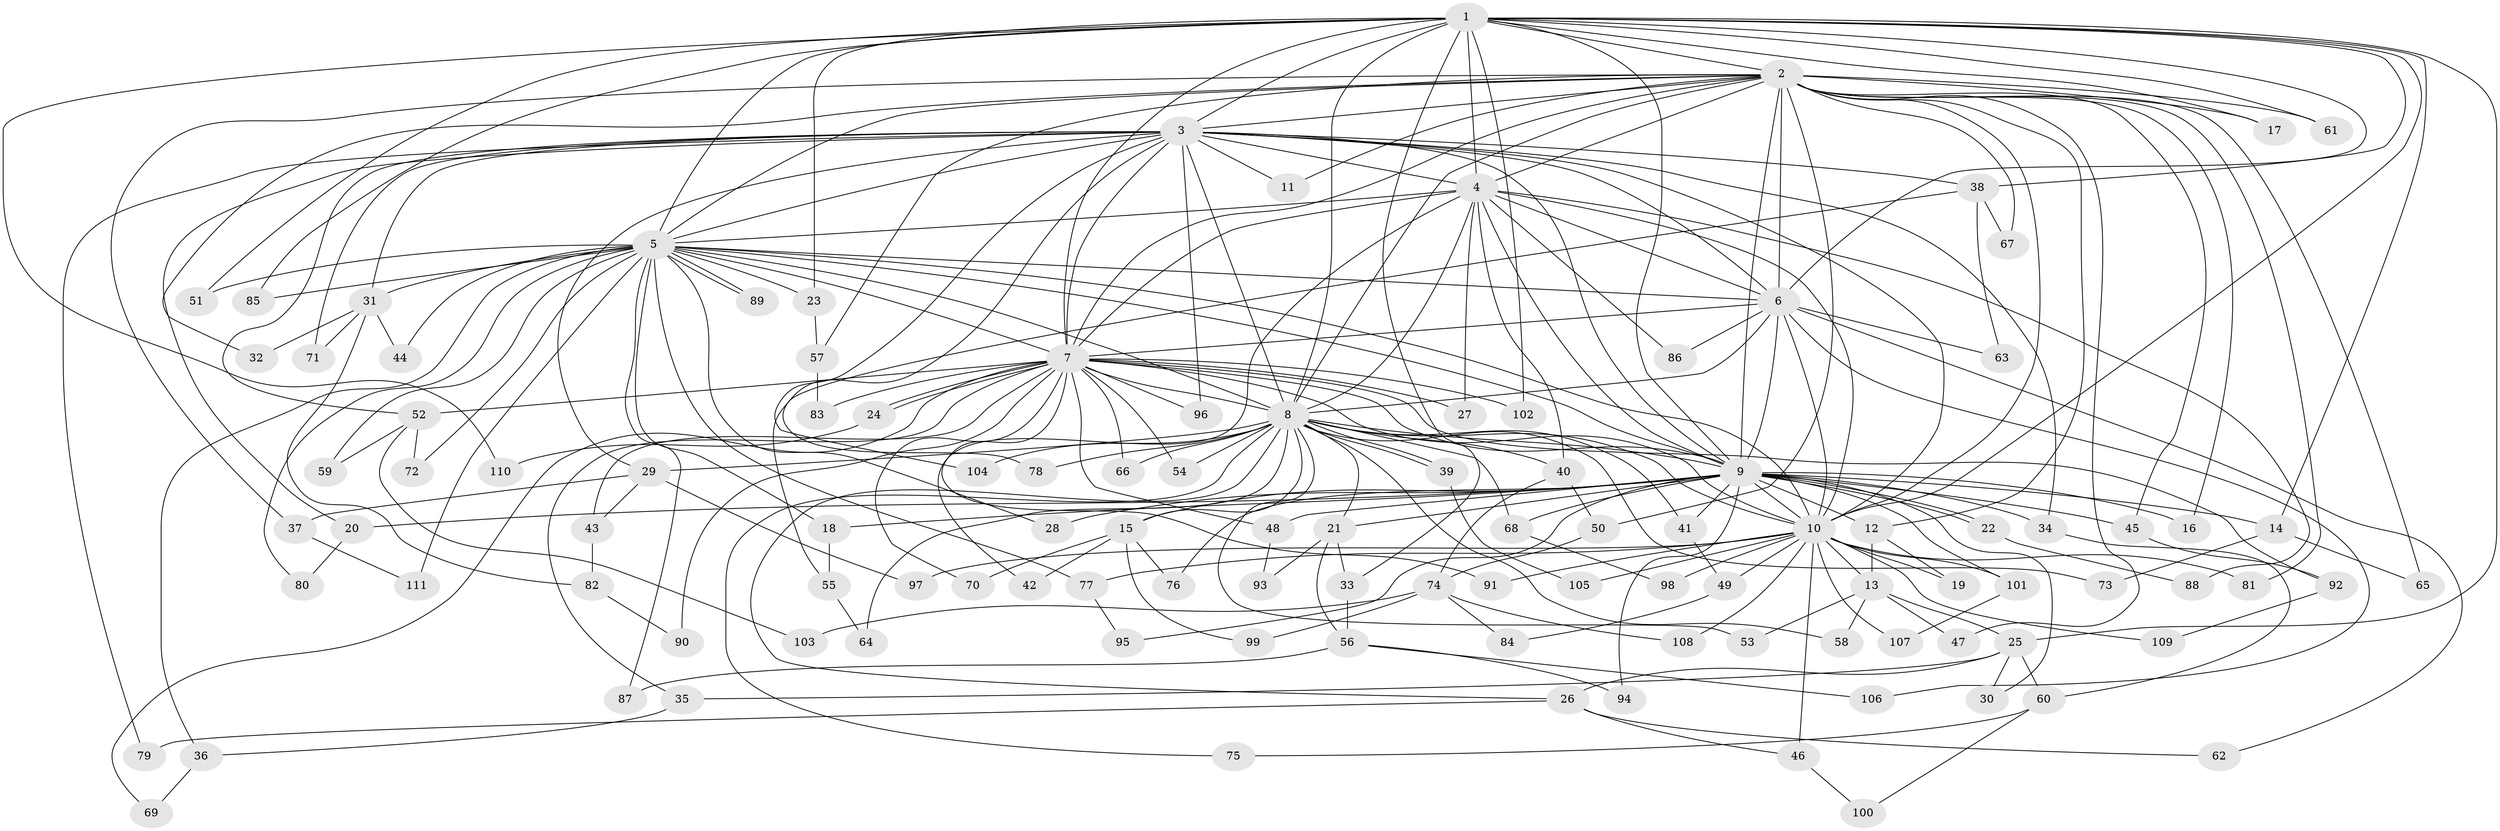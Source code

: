 // Generated by graph-tools (version 1.1) at 2025/35/03/09/25 02:35:06]
// undirected, 111 vertices, 247 edges
graph export_dot {
graph [start="1"]
  node [color=gray90,style=filled];
  1;
  2;
  3;
  4;
  5;
  6;
  7;
  8;
  9;
  10;
  11;
  12;
  13;
  14;
  15;
  16;
  17;
  18;
  19;
  20;
  21;
  22;
  23;
  24;
  25;
  26;
  27;
  28;
  29;
  30;
  31;
  32;
  33;
  34;
  35;
  36;
  37;
  38;
  39;
  40;
  41;
  42;
  43;
  44;
  45;
  46;
  47;
  48;
  49;
  50;
  51;
  52;
  53;
  54;
  55;
  56;
  57;
  58;
  59;
  60;
  61;
  62;
  63;
  64;
  65;
  66;
  67;
  68;
  69;
  70;
  71;
  72;
  73;
  74;
  75;
  76;
  77;
  78;
  79;
  80;
  81;
  82;
  83;
  84;
  85;
  86;
  87;
  88;
  89;
  90;
  91;
  92;
  93;
  94;
  95;
  96;
  97;
  98;
  99;
  100;
  101;
  102;
  103;
  104;
  105;
  106;
  107;
  108;
  109;
  110;
  111;
  1 -- 2;
  1 -- 3;
  1 -- 4;
  1 -- 5;
  1 -- 6;
  1 -- 7;
  1 -- 8;
  1 -- 9;
  1 -- 10;
  1 -- 14;
  1 -- 17;
  1 -- 23;
  1 -- 25;
  1 -- 33;
  1 -- 38;
  1 -- 51;
  1 -- 61;
  1 -- 85;
  1 -- 102;
  1 -- 110;
  2 -- 3;
  2 -- 4;
  2 -- 5;
  2 -- 6;
  2 -- 7;
  2 -- 8;
  2 -- 9;
  2 -- 10;
  2 -- 11;
  2 -- 12;
  2 -- 16;
  2 -- 17;
  2 -- 32;
  2 -- 37;
  2 -- 45;
  2 -- 47;
  2 -- 50;
  2 -- 57;
  2 -- 61;
  2 -- 65;
  2 -- 67;
  2 -- 81;
  3 -- 4;
  3 -- 5;
  3 -- 6;
  3 -- 7;
  3 -- 8;
  3 -- 9;
  3 -- 10;
  3 -- 11;
  3 -- 20;
  3 -- 29;
  3 -- 31;
  3 -- 34;
  3 -- 38;
  3 -- 52;
  3 -- 71;
  3 -- 78;
  3 -- 79;
  3 -- 96;
  3 -- 104;
  4 -- 5;
  4 -- 6;
  4 -- 7;
  4 -- 8;
  4 -- 9;
  4 -- 10;
  4 -- 27;
  4 -- 40;
  4 -- 42;
  4 -- 86;
  4 -- 88;
  5 -- 6;
  5 -- 7;
  5 -- 8;
  5 -- 9;
  5 -- 10;
  5 -- 18;
  5 -- 23;
  5 -- 28;
  5 -- 31;
  5 -- 36;
  5 -- 44;
  5 -- 51;
  5 -- 59;
  5 -- 72;
  5 -- 77;
  5 -- 80;
  5 -- 85;
  5 -- 87;
  5 -- 89;
  5 -- 89;
  5 -- 111;
  6 -- 7;
  6 -- 8;
  6 -- 9;
  6 -- 10;
  6 -- 62;
  6 -- 63;
  6 -- 86;
  6 -- 106;
  7 -- 8;
  7 -- 9;
  7 -- 10;
  7 -- 24;
  7 -- 24;
  7 -- 27;
  7 -- 35;
  7 -- 43;
  7 -- 48;
  7 -- 52;
  7 -- 54;
  7 -- 66;
  7 -- 69;
  7 -- 70;
  7 -- 83;
  7 -- 90;
  7 -- 91;
  7 -- 92;
  7 -- 96;
  7 -- 102;
  8 -- 9;
  8 -- 10;
  8 -- 15;
  8 -- 21;
  8 -- 26;
  8 -- 29;
  8 -- 39;
  8 -- 39;
  8 -- 40;
  8 -- 41;
  8 -- 53;
  8 -- 54;
  8 -- 58;
  8 -- 64;
  8 -- 66;
  8 -- 68;
  8 -- 73;
  8 -- 75;
  8 -- 78;
  8 -- 104;
  9 -- 10;
  9 -- 12;
  9 -- 14;
  9 -- 15;
  9 -- 16;
  9 -- 18;
  9 -- 20;
  9 -- 21;
  9 -- 22;
  9 -- 22;
  9 -- 28;
  9 -- 30;
  9 -- 34;
  9 -- 41;
  9 -- 45;
  9 -- 48;
  9 -- 68;
  9 -- 76;
  9 -- 94;
  9 -- 95;
  9 -- 101;
  10 -- 13;
  10 -- 19;
  10 -- 46;
  10 -- 49;
  10 -- 77;
  10 -- 81;
  10 -- 91;
  10 -- 97;
  10 -- 98;
  10 -- 101;
  10 -- 105;
  10 -- 107;
  10 -- 108;
  10 -- 109;
  12 -- 13;
  12 -- 19;
  13 -- 25;
  13 -- 47;
  13 -- 53;
  13 -- 58;
  14 -- 65;
  14 -- 73;
  15 -- 42;
  15 -- 70;
  15 -- 76;
  15 -- 99;
  18 -- 55;
  20 -- 80;
  21 -- 33;
  21 -- 56;
  21 -- 93;
  22 -- 88;
  23 -- 57;
  24 -- 110;
  25 -- 26;
  25 -- 30;
  25 -- 35;
  25 -- 60;
  26 -- 46;
  26 -- 62;
  26 -- 79;
  29 -- 37;
  29 -- 43;
  29 -- 97;
  31 -- 32;
  31 -- 44;
  31 -- 71;
  31 -- 82;
  33 -- 56;
  34 -- 60;
  35 -- 36;
  36 -- 69;
  37 -- 111;
  38 -- 55;
  38 -- 63;
  38 -- 67;
  39 -- 105;
  40 -- 50;
  40 -- 74;
  41 -- 49;
  43 -- 82;
  45 -- 92;
  46 -- 100;
  48 -- 93;
  49 -- 84;
  50 -- 74;
  52 -- 59;
  52 -- 72;
  52 -- 103;
  55 -- 64;
  56 -- 87;
  56 -- 94;
  56 -- 106;
  57 -- 83;
  60 -- 75;
  60 -- 100;
  68 -- 98;
  74 -- 84;
  74 -- 99;
  74 -- 103;
  74 -- 108;
  77 -- 95;
  82 -- 90;
  92 -- 109;
  101 -- 107;
}
